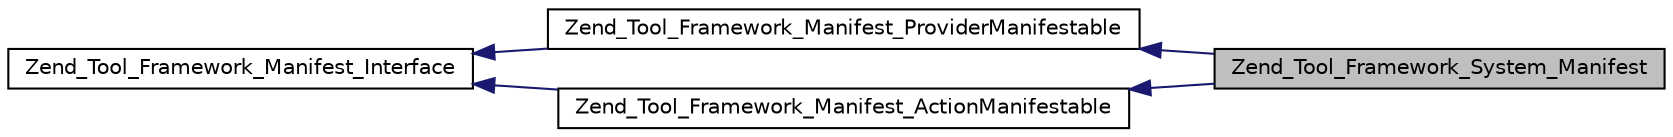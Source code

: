 digraph G
{
  edge [fontname="Helvetica",fontsize="10",labelfontname="Helvetica",labelfontsize="10"];
  node [fontname="Helvetica",fontsize="10",shape=record];
  rankdir="LR";
  Node1 [label="Zend_Tool_Framework_System_Manifest",height=0.2,width=0.4,color="black", fillcolor="grey75", style="filled" fontcolor="black"];
  Node2 -> Node1 [dir="back",color="midnightblue",fontsize="10",style="solid",fontname="Helvetica"];
  Node2 [label="Zend_Tool_Framework_Manifest_ProviderManifestable",height=0.2,width=0.4,color="black", fillcolor="white", style="filled",URL="$interface_zend___tool___framework___manifest___provider_manifestable.html"];
  Node3 -> Node2 [dir="back",color="midnightblue",fontsize="10",style="solid",fontname="Helvetica"];
  Node3 [label="Zend_Tool_Framework_Manifest_Interface",height=0.2,width=0.4,color="black", fillcolor="white", style="filled",URL="$interface_zend___tool___framework___manifest___interface.html"];
  Node4 -> Node1 [dir="back",color="midnightblue",fontsize="10",style="solid",fontname="Helvetica"];
  Node4 [label="Zend_Tool_Framework_Manifest_ActionManifestable",height=0.2,width=0.4,color="black", fillcolor="white", style="filled",URL="$interface_zend___tool___framework___manifest___action_manifestable.html"];
  Node3 -> Node4 [dir="back",color="midnightblue",fontsize="10",style="solid",fontname="Helvetica"];
}
